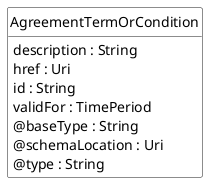 @startuml
hide circle
hide methods
hide stereotype
show <<Enumeration>> stereotype
skinparam class {
   BackgroundColor<<Enumeration>> #E6F5F7
   BackgroundColor<<Ref>> #FFFFE0
   BackgroundColor<<Pivot>> #FFFFFFF
   BackgroundColor<<SimpleType>> #E2F0DA
   BackgroundColor #FCF2E3
}

class AgreementTermOrCondition <<Pivot>> {
    description : String
    href : Uri
    id : String
    validFor : TimePeriod
    @baseType : String
    @schemaLocation : Uri
    @type : String
}


@enduml